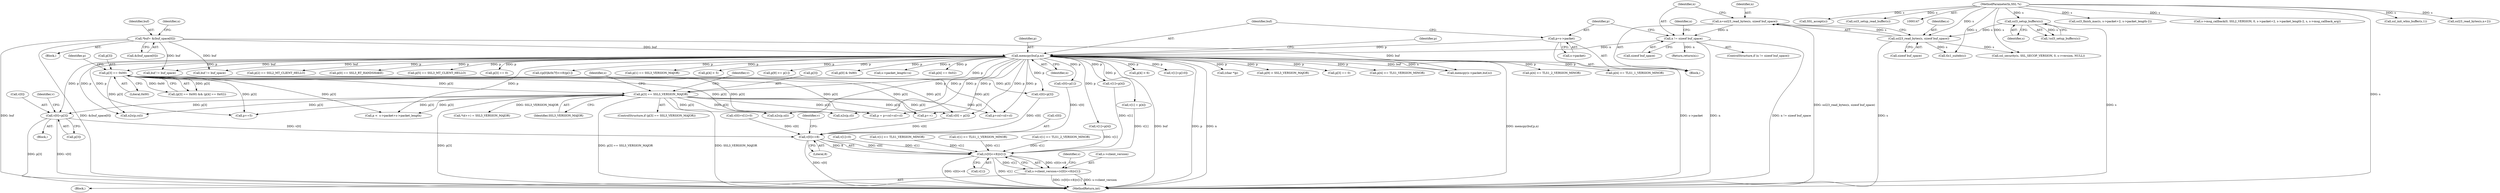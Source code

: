 digraph "0_openssl_392fa7a952e97d82eac6958c81ed1e256e6b8ca5@array" {
"1000277" [label="(Call,v[0]=p[3])"];
"1000215" [label="(Call,memcpy(buf,p,n))"];
"1000152" [label="(Call,*buf= &(buf_space[0]))"];
"1000210" [label="(Call,p=s->packet)"];
"1000204" [label="(Call,n != sizeof buf_space)"];
"1000197" [label="(Call,n=ssl23_read_bytes(s, sizeof buf_space))"];
"1000199" [label="(Call,ssl23_read_bytes(s, sizeof buf_space))"];
"1000194" [label="(Call,ssl3_setup_buffers(s))"];
"1000148" [label="(MethodParameterIn,SSL *s)"];
"1000271" [label="(Call,p[3] == SSL3_VERSION_MAJOR)"];
"1000234" [label="(Call,p[3] == 0x00)"];
"1001221" [label="(Call,v[0]<<8)"];
"1001220" [label="(Call,(v[0]<<8)|v[1])"];
"1001216" [label="(Call,s->client_version=(v[0]<<8)|v[1])"];
"1000481" [label="(Call,p[4] < 6)"];
"1000503" [label="(Call,v[1]=p[10])"];
"1000637" [label="(Call,(char *)p)"];
"1000195" [label="(Identifier,s)"];
"1001225" [label="(Literal,8)"];
"1000811" [label="(Call,ssl3_finish_mac(s, s->packet+2, s->packet_length-2))"];
"1000200" [label="(Identifier,s)"];
"1000278" [label="(Call,v[0])"];
"1000492" [label="(Call,p[9] > SSL3_VERSION_MAJOR)"];
"1000281" [label="(Call,p[3])"];
"1000187" [label="(Call,v[1]=0)"];
"1000827" [label="(Call,s->msg_callback(0, SSL2_VERSION, 0, s->packet+2, s->packet_length-2, s, s->msg_callback_arg))"];
"1000270" [label="(ControlStructure,if (p[3] == SSL3_VERSION_MAJOR))"];
"1001275" [label="(MethodReturn,int)"];
"1000203" [label="(ControlStructure,if (n != sizeof buf_space))"];
"1000449" [label="(Call,p[3] == 0)"];
"1000279" [label="(Identifier,v)"];
"1001008" [label="(Call,p+csl+sil+cl)"];
"1000292" [label="(Call,p[4] >= TLS1_VERSION_MINOR)"];
"1000241" [label="(Identifier,p)"];
"1000252" [label="(Call,v[1]=p[4])"];
"1000850" [label="(Call,p+=5)"];
"1001167" [label="(Call,memcpy(s->packet,buf,n))"];
"1001231" [label="(Identifier,s)"];
"1000300" [label="(Call,p[4] >= TLS1_2_VERSION_MINOR)"];
"1000511" [label="(Call,v[1] >= TLS1_VERSION_MINOR)"];
"1001221" [label="(Call,v[0]<<8)"];
"1000198" [label="(Identifier,n)"];
"1001119" [label="(Call,ssl_init_wbio_buffer(s,1))"];
"1000197" [label="(Call,n=ssl23_read_bytes(s, sizeof buf_space))"];
"1000152" [label="(Call,*buf= &(buf_space[0]))"];
"1000325" [label="(Call,p[4] >= TLS1_1_VERSION_MINOR)"];
"1000272" [label="(Call,p[3])"];
"1000182" [label="(Block,)"];
"1000212" [label="(Call,s->packet)"];
"1001227" [label="(Identifier,v)"];
"1000218" [label="(Identifier,n)"];
"1000226" [label="(Call,p[2] == SSL2_MT_CLIENT_HELLO)"];
"1000194" [label="(Call,ssl3_setup_buffers(s))"];
"1000723" [label="(Call,ssl_security(s, SSL_SECOP_VERSION, 0, s->version, NULL))"];
"1000430" [label="(Call,p[0] == SSL3_RT_HANDSHAKE)"];
"1000215" [label="(Call,memcpy(buf,p,n))"];
"1000245" [label="(Call,v[0]=p[3])"];
"1001016" [label="(Call,p <  s->packet+s->packet_length)"];
"1000442" [label="(Call,p[5] == SSL3_MT_CLIENT_HELLO)"];
"1001267" [label="(Call,buf != buf_space)"];
"1001226" [label="(Call,v[1])"];
"1000205" [label="(Identifier,n)"];
"1000217" [label="(Identifier,p)"];
"1000238" [label="(Literal,0x00)"];
"1000277" [label="(Call,v[0]=p[3])"];
"1000856" [label="(Call,n2s(p,sil))"];
"1000476" [label="(Call,p[3] == 0)"];
"1000276" [label="(Block,)"];
"1000767" [label="(Call,((p[0]&0x7f)<<8)|p[1])"];
"1000209" [label="(Identifier,n)"];
"1000201" [label="(Call,sizeof buf_space)"];
"1000204" [label="(Call,n != sizeof buf_space)"];
"1001217" [label="(Call,s->client_version)"];
"1000758" [label="(Call,v[1] = p[4])"];
"1000206" [label="(Call,sizeof buf_space)"];
"1000436" [label="(Call,p[1] == SSL3_VERSION_MAJOR)"];
"1000454" [label="(Call,p[4] < 5)"];
"1000148" [label="(MethodParameterIn,SSL *s)"];
"1000542" [label="(Call,v[1] >= TLS1_1_VERSION_MINOR)"];
"1000800" [label="(Call,ssl23_read_bytes(s,n+2))"];
"1000271" [label="(Call,p[3] == SSL3_VERSION_MAJOR)"];
"1000467" [label="(Call,v[0]=p[1])"];
"1000899" [label="(Call,*(d++) = SSL3_VERSION_MAJOR)"];
"1000223" [label="(Identifier,p)"];
"1000233" [label="(Call,(p[3] == 0x00) && (p[4] == 0x02))"];
"1000210" [label="(Call,p=s->packet)"];
"1000235" [label="(Call,p[3])"];
"1001095" [label="(Block,)"];
"1000859" [label="(Call,n2s(p,cl))"];
"1000459" [label="(Call,p[9] >= p[1])"];
"1000199" [label="(Call,ssl23_read_bytes(s, sizeof buf_space))"];
"1000751" [label="(Call,v[0] = p[3])"];
"1000286" [label="(Identifier,v)"];
"1001220" [label="(Call,(v[0]<<8)|v[1])"];
"1001006" [label="(Call,p = p+csl+sil+cl)"];
"1000211" [label="(Identifier,p)"];
"1000284" [label="(Call,v[1]=p[4])"];
"1000853" [label="(Call,n2s(p,csl))"];
"1000216" [label="(Identifier,buf)"];
"1001263" [label="(Call,SSL_accept(s))"];
"1000519" [label="(Call,v[1] >= TLS1_2_VERSION_MINOR)"];
"1000275" [label="(Identifier,SSL3_VERSION_MAJOR)"];
"1000221" [label="(Call,p[0] & 0x80)"];
"1001133" [label="(Call,s->packet_length=n)"];
"1000153" [label="(Identifier,buf)"];
"1000208" [label="(Return,return(n);)"];
"1001150" [label="(Call,ssl3_setup_read_buffer(s))"];
"1001222" [label="(Call,v[0])"];
"1000183" [label="(Call,v[0]=v[1]=0)"];
"1000234" [label="(Call,p[3] == 0x00)"];
"1001257" [label="(Call,buf != buf_space)"];
"1000168" [label="(Identifier,n)"];
"1000691" [label="(Identifier,s)"];
"1000701" [label="(Call,tls1_suiteb(s))"];
"1000154" [label="(Call,&(buf_space[0]))"];
"1001216" [label="(Call,s->client_version=(v[0]<<8)|v[1])"];
"1001031" [label="(Call,p++)"];
"1000149" [label="(Block,)"];
"1000193" [label="(Call,!ssl3_setup_buffers(s))"];
"1000239" [label="(Call,p[4] == 0x02)"];
"1000277" -> "1000276"  [label="AST: "];
"1000277" -> "1000281"  [label="CFG: "];
"1000278" -> "1000277"  [label="AST: "];
"1000281" -> "1000277"  [label="AST: "];
"1000286" -> "1000277"  [label="CFG: "];
"1000277" -> "1001275"  [label="DDG: v[0]"];
"1000277" -> "1001275"  [label="DDG: p[3]"];
"1000215" -> "1000277"  [label="DDG: p"];
"1000271" -> "1000277"  [label="DDG: p[3]"];
"1000277" -> "1001221"  [label="DDG: v[0]"];
"1000215" -> "1000182"  [label="AST: "];
"1000215" -> "1000218"  [label="CFG: "];
"1000216" -> "1000215"  [label="AST: "];
"1000217" -> "1000215"  [label="AST: "];
"1000218" -> "1000215"  [label="AST: "];
"1000223" -> "1000215"  [label="CFG: "];
"1000215" -> "1001275"  [label="DDG: buf"];
"1000215" -> "1001275"  [label="DDG: p"];
"1000215" -> "1001275"  [label="DDG: n"];
"1000215" -> "1001275"  [label="DDG: memcpy(buf,p,n)"];
"1000152" -> "1000215"  [label="DDG: buf"];
"1000210" -> "1000215"  [label="DDG: p"];
"1000204" -> "1000215"  [label="DDG: n"];
"1000215" -> "1000221"  [label="DDG: p"];
"1000215" -> "1000226"  [label="DDG: p"];
"1000215" -> "1000234"  [label="DDG: p"];
"1000215" -> "1000239"  [label="DDG: p"];
"1000215" -> "1000245"  [label="DDG: p"];
"1000215" -> "1000252"  [label="DDG: p"];
"1000215" -> "1000271"  [label="DDG: p"];
"1000215" -> "1000284"  [label="DDG: p"];
"1000215" -> "1000292"  [label="DDG: p"];
"1000215" -> "1000300"  [label="DDG: p"];
"1000215" -> "1000325"  [label="DDG: p"];
"1000215" -> "1000430"  [label="DDG: p"];
"1000215" -> "1000436"  [label="DDG: p"];
"1000215" -> "1000442"  [label="DDG: p"];
"1000215" -> "1000449"  [label="DDG: p"];
"1000215" -> "1000454"  [label="DDG: p"];
"1000215" -> "1000459"  [label="DDG: p"];
"1000215" -> "1000467"  [label="DDG: p"];
"1000215" -> "1000476"  [label="DDG: p"];
"1000215" -> "1000481"  [label="DDG: p"];
"1000215" -> "1000492"  [label="DDG: p"];
"1000215" -> "1000503"  [label="DDG: p"];
"1000215" -> "1000637"  [label="DDG: p"];
"1000215" -> "1000751"  [label="DDG: p"];
"1000215" -> "1000758"  [label="DDG: p"];
"1000215" -> "1000767"  [label="DDG: p"];
"1000215" -> "1000850"  [label="DDG: p"];
"1000215" -> "1000853"  [label="DDG: p"];
"1000215" -> "1000856"  [label="DDG: p"];
"1000215" -> "1000859"  [label="DDG: p"];
"1000215" -> "1001006"  [label="DDG: p"];
"1000215" -> "1001008"  [label="DDG: p"];
"1000215" -> "1001016"  [label="DDG: p"];
"1000215" -> "1001031"  [label="DDG: p"];
"1000215" -> "1001133"  [label="DDG: n"];
"1000215" -> "1001167"  [label="DDG: buf"];
"1000215" -> "1001167"  [label="DDG: n"];
"1000215" -> "1001257"  [label="DDG: buf"];
"1000215" -> "1001267"  [label="DDG: buf"];
"1000152" -> "1000149"  [label="AST: "];
"1000152" -> "1000154"  [label="CFG: "];
"1000153" -> "1000152"  [label="AST: "];
"1000154" -> "1000152"  [label="AST: "];
"1000168" -> "1000152"  [label="CFG: "];
"1000152" -> "1001275"  [label="DDG: buf"];
"1000152" -> "1001275"  [label="DDG: &(buf_space[0])"];
"1000152" -> "1001167"  [label="DDG: buf"];
"1000152" -> "1001257"  [label="DDG: buf"];
"1000152" -> "1001267"  [label="DDG: buf"];
"1000210" -> "1000182"  [label="AST: "];
"1000210" -> "1000212"  [label="CFG: "];
"1000211" -> "1000210"  [label="AST: "];
"1000212" -> "1000210"  [label="AST: "];
"1000216" -> "1000210"  [label="CFG: "];
"1000210" -> "1001275"  [label="DDG: s->packet"];
"1000204" -> "1000203"  [label="AST: "];
"1000204" -> "1000206"  [label="CFG: "];
"1000205" -> "1000204"  [label="AST: "];
"1000206" -> "1000204"  [label="AST: "];
"1000209" -> "1000204"  [label="CFG: "];
"1000211" -> "1000204"  [label="CFG: "];
"1000204" -> "1001275"  [label="DDG: n"];
"1000204" -> "1001275"  [label="DDG: n != sizeof buf_space"];
"1000197" -> "1000204"  [label="DDG: n"];
"1000204" -> "1000208"  [label="DDG: n"];
"1000197" -> "1000182"  [label="AST: "];
"1000197" -> "1000199"  [label="CFG: "];
"1000198" -> "1000197"  [label="AST: "];
"1000199" -> "1000197"  [label="AST: "];
"1000205" -> "1000197"  [label="CFG: "];
"1000197" -> "1001275"  [label="DDG: ssl23_read_bytes(s, sizeof buf_space)"];
"1000199" -> "1000197"  [label="DDG: s"];
"1000199" -> "1000201"  [label="CFG: "];
"1000200" -> "1000199"  [label="AST: "];
"1000201" -> "1000199"  [label="AST: "];
"1000199" -> "1001275"  [label="DDG: s"];
"1000194" -> "1000199"  [label="DDG: s"];
"1000148" -> "1000199"  [label="DDG: s"];
"1000199" -> "1000701"  [label="DDG: s"];
"1000199" -> "1000723"  [label="DDG: s"];
"1000194" -> "1000193"  [label="AST: "];
"1000194" -> "1000195"  [label="CFG: "];
"1000195" -> "1000194"  [label="AST: "];
"1000193" -> "1000194"  [label="CFG: "];
"1000194" -> "1001275"  [label="DDG: s"];
"1000194" -> "1000193"  [label="DDG: s"];
"1000148" -> "1000194"  [label="DDG: s"];
"1000148" -> "1000147"  [label="AST: "];
"1000148" -> "1001275"  [label="DDG: s"];
"1000148" -> "1000701"  [label="DDG: s"];
"1000148" -> "1000723"  [label="DDG: s"];
"1000148" -> "1000800"  [label="DDG: s"];
"1000148" -> "1000811"  [label="DDG: s"];
"1000148" -> "1000827"  [label="DDG: s"];
"1000148" -> "1001119"  [label="DDG: s"];
"1000148" -> "1001150"  [label="DDG: s"];
"1000148" -> "1001263"  [label="DDG: s"];
"1000271" -> "1000270"  [label="AST: "];
"1000271" -> "1000275"  [label="CFG: "];
"1000272" -> "1000271"  [label="AST: "];
"1000275" -> "1000271"  [label="AST: "];
"1000279" -> "1000271"  [label="CFG: "];
"1000691" -> "1000271"  [label="CFG: "];
"1000271" -> "1001275"  [label="DDG: SSL3_VERSION_MAJOR"];
"1000271" -> "1001275"  [label="DDG: p[3]"];
"1000271" -> "1001275"  [label="DDG: p[3] == SSL3_VERSION_MAJOR"];
"1000234" -> "1000271"  [label="DDG: p[3]"];
"1000271" -> "1000751"  [label="DDG: p[3]"];
"1000271" -> "1000850"  [label="DDG: p[3]"];
"1000271" -> "1000853"  [label="DDG: p[3]"];
"1000271" -> "1000856"  [label="DDG: p[3]"];
"1000271" -> "1000859"  [label="DDG: p[3]"];
"1000271" -> "1000899"  [label="DDG: SSL3_VERSION_MAJOR"];
"1000271" -> "1001006"  [label="DDG: p[3]"];
"1000271" -> "1001008"  [label="DDG: p[3]"];
"1000271" -> "1001016"  [label="DDG: p[3]"];
"1000271" -> "1001031"  [label="DDG: p[3]"];
"1000234" -> "1000233"  [label="AST: "];
"1000234" -> "1000238"  [label="CFG: "];
"1000235" -> "1000234"  [label="AST: "];
"1000238" -> "1000234"  [label="AST: "];
"1000241" -> "1000234"  [label="CFG: "];
"1000233" -> "1000234"  [label="CFG: "];
"1000234" -> "1000233"  [label="DDG: p[3]"];
"1000234" -> "1000233"  [label="DDG: 0x00"];
"1000234" -> "1000245"  [label="DDG: p[3]"];
"1000234" -> "1000751"  [label="DDG: p[3]"];
"1000234" -> "1000850"  [label="DDG: p[3]"];
"1000234" -> "1000853"  [label="DDG: p[3]"];
"1000234" -> "1000856"  [label="DDG: p[3]"];
"1000234" -> "1000859"  [label="DDG: p[3]"];
"1000234" -> "1001006"  [label="DDG: p[3]"];
"1000234" -> "1001008"  [label="DDG: p[3]"];
"1000234" -> "1001016"  [label="DDG: p[3]"];
"1000234" -> "1001031"  [label="DDG: p[3]"];
"1001221" -> "1001220"  [label="AST: "];
"1001221" -> "1001225"  [label="CFG: "];
"1001222" -> "1001221"  [label="AST: "];
"1001225" -> "1001221"  [label="AST: "];
"1001227" -> "1001221"  [label="CFG: "];
"1001221" -> "1001275"  [label="DDG: v[0]"];
"1001221" -> "1001220"  [label="DDG: v[0]"];
"1001221" -> "1001220"  [label="DDG: 8"];
"1000467" -> "1001221"  [label="DDG: v[0]"];
"1000183" -> "1001221"  [label="DDG: v[0]"];
"1000751" -> "1001221"  [label="DDG: v[0]"];
"1000245" -> "1001221"  [label="DDG: v[0]"];
"1001220" -> "1001216"  [label="AST: "];
"1001220" -> "1001226"  [label="CFG: "];
"1001226" -> "1001220"  [label="AST: "];
"1001216" -> "1001220"  [label="CFG: "];
"1001220" -> "1001275"  [label="DDG: v[0]<<8"];
"1001220" -> "1001275"  [label="DDG: v[1]"];
"1001220" -> "1001216"  [label="DDG: v[0]<<8"];
"1001220" -> "1001216"  [label="DDG: v[1]"];
"1000187" -> "1001220"  [label="DDG: v[1]"];
"1000284" -> "1001220"  [label="DDG: v[1]"];
"1000519" -> "1001220"  [label="DDG: v[1]"];
"1000252" -> "1001220"  [label="DDG: v[1]"];
"1000542" -> "1001220"  [label="DDG: v[1]"];
"1000511" -> "1001220"  [label="DDG: v[1]"];
"1000758" -> "1001220"  [label="DDG: v[1]"];
"1001216" -> "1001095"  [label="AST: "];
"1001217" -> "1001216"  [label="AST: "];
"1001231" -> "1001216"  [label="CFG: "];
"1001216" -> "1001275"  [label="DDG: (v[0]<<8)|v[1]"];
"1001216" -> "1001275"  [label="DDG: s->client_version"];
}

